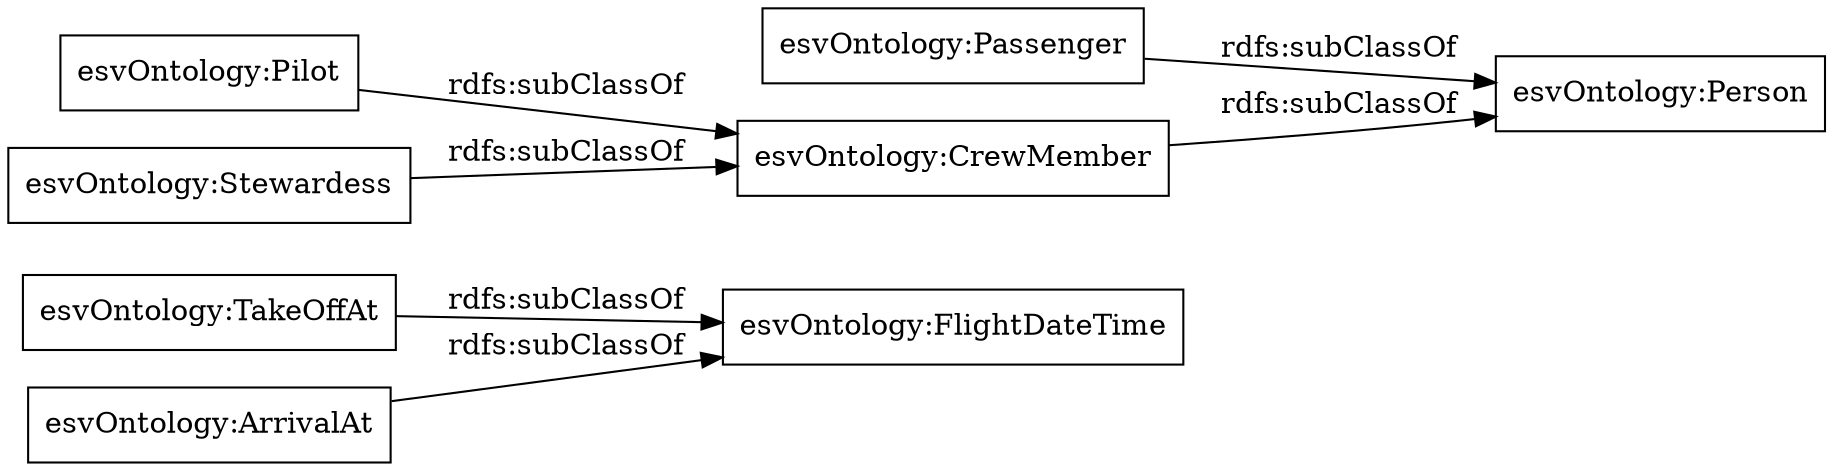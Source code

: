 digraph ar2dtool_diagram { 
rankdir=LR;
size="1000"
node [shape = rectangle, color="black"]; "esvOntology:FlightDateTime" "esvOntology:CrewMember" "esvOntology:Person" "esvOntology:Passenger" "esvOntology:TakeOffAt" "esvOntology:Pilot" "esvOntology:ArrivalAt" "esvOntology:Stewardess" ; /*classes style*/
	"esvOntology:ArrivalAt" -> "esvOntology:FlightDateTime" [ label = "rdfs:subClassOf" ];
	"esvOntology:CrewMember" -> "esvOntology:Person" [ label = "rdfs:subClassOf" ];
	"esvOntology:Stewardess" -> "esvOntology:CrewMember" [ label = "rdfs:subClassOf" ];
	"esvOntology:Pilot" -> "esvOntology:CrewMember" [ label = "rdfs:subClassOf" ];
	"esvOntology:Passenger" -> "esvOntology:Person" [ label = "rdfs:subClassOf" ];
	"esvOntology:TakeOffAt" -> "esvOntology:FlightDateTime" [ label = "rdfs:subClassOf" ];

}
